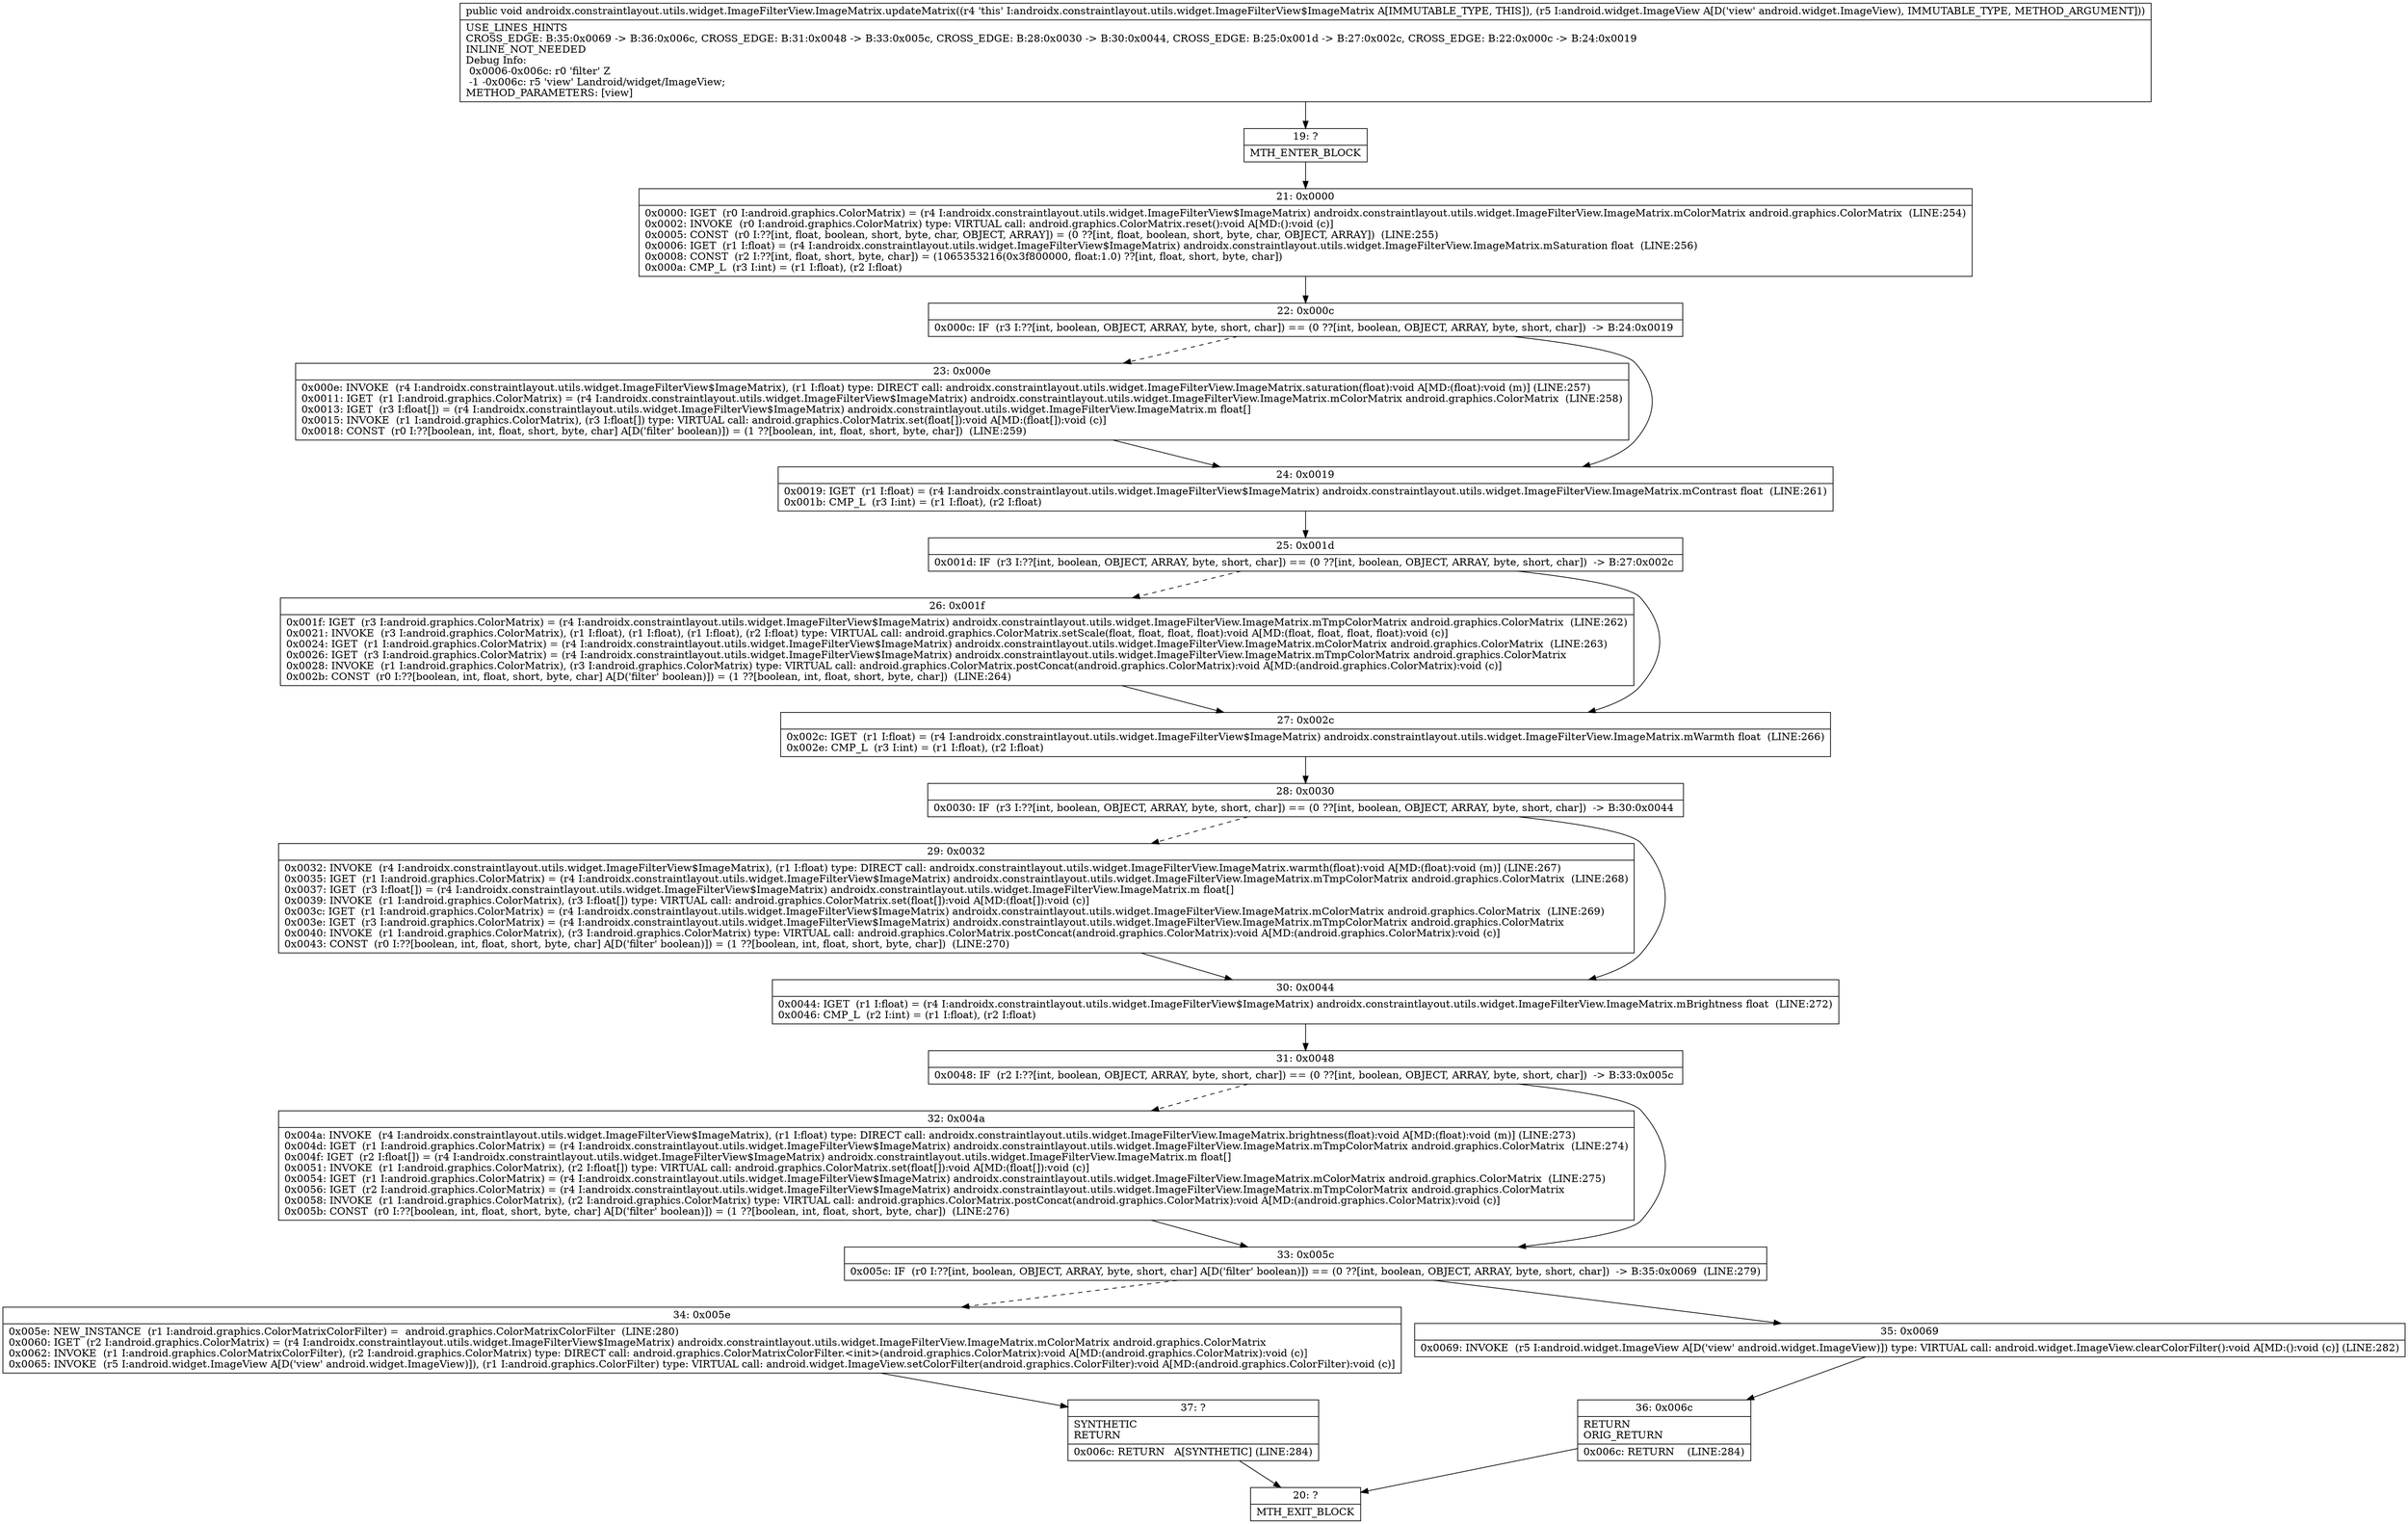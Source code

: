 digraph "CFG forandroidx.constraintlayout.utils.widget.ImageFilterView.ImageMatrix.updateMatrix(Landroid\/widget\/ImageView;)V" {
Node_19 [shape=record,label="{19\:\ ?|MTH_ENTER_BLOCK\l}"];
Node_21 [shape=record,label="{21\:\ 0x0000|0x0000: IGET  (r0 I:android.graphics.ColorMatrix) = (r4 I:androidx.constraintlayout.utils.widget.ImageFilterView$ImageMatrix) androidx.constraintlayout.utils.widget.ImageFilterView.ImageMatrix.mColorMatrix android.graphics.ColorMatrix  (LINE:254)\l0x0002: INVOKE  (r0 I:android.graphics.ColorMatrix) type: VIRTUAL call: android.graphics.ColorMatrix.reset():void A[MD:():void (c)]\l0x0005: CONST  (r0 I:??[int, float, boolean, short, byte, char, OBJECT, ARRAY]) = (0 ??[int, float, boolean, short, byte, char, OBJECT, ARRAY])  (LINE:255)\l0x0006: IGET  (r1 I:float) = (r4 I:androidx.constraintlayout.utils.widget.ImageFilterView$ImageMatrix) androidx.constraintlayout.utils.widget.ImageFilterView.ImageMatrix.mSaturation float  (LINE:256)\l0x0008: CONST  (r2 I:??[int, float, short, byte, char]) = (1065353216(0x3f800000, float:1.0) ??[int, float, short, byte, char]) \l0x000a: CMP_L  (r3 I:int) = (r1 I:float), (r2 I:float) \l}"];
Node_22 [shape=record,label="{22\:\ 0x000c|0x000c: IF  (r3 I:??[int, boolean, OBJECT, ARRAY, byte, short, char]) == (0 ??[int, boolean, OBJECT, ARRAY, byte, short, char])  \-\> B:24:0x0019 \l}"];
Node_23 [shape=record,label="{23\:\ 0x000e|0x000e: INVOKE  (r4 I:androidx.constraintlayout.utils.widget.ImageFilterView$ImageMatrix), (r1 I:float) type: DIRECT call: androidx.constraintlayout.utils.widget.ImageFilterView.ImageMatrix.saturation(float):void A[MD:(float):void (m)] (LINE:257)\l0x0011: IGET  (r1 I:android.graphics.ColorMatrix) = (r4 I:androidx.constraintlayout.utils.widget.ImageFilterView$ImageMatrix) androidx.constraintlayout.utils.widget.ImageFilterView.ImageMatrix.mColorMatrix android.graphics.ColorMatrix  (LINE:258)\l0x0013: IGET  (r3 I:float[]) = (r4 I:androidx.constraintlayout.utils.widget.ImageFilterView$ImageMatrix) androidx.constraintlayout.utils.widget.ImageFilterView.ImageMatrix.m float[] \l0x0015: INVOKE  (r1 I:android.graphics.ColorMatrix), (r3 I:float[]) type: VIRTUAL call: android.graphics.ColorMatrix.set(float[]):void A[MD:(float[]):void (c)]\l0x0018: CONST  (r0 I:??[boolean, int, float, short, byte, char] A[D('filter' boolean)]) = (1 ??[boolean, int, float, short, byte, char])  (LINE:259)\l}"];
Node_24 [shape=record,label="{24\:\ 0x0019|0x0019: IGET  (r1 I:float) = (r4 I:androidx.constraintlayout.utils.widget.ImageFilterView$ImageMatrix) androidx.constraintlayout.utils.widget.ImageFilterView.ImageMatrix.mContrast float  (LINE:261)\l0x001b: CMP_L  (r3 I:int) = (r1 I:float), (r2 I:float) \l}"];
Node_25 [shape=record,label="{25\:\ 0x001d|0x001d: IF  (r3 I:??[int, boolean, OBJECT, ARRAY, byte, short, char]) == (0 ??[int, boolean, OBJECT, ARRAY, byte, short, char])  \-\> B:27:0x002c \l}"];
Node_26 [shape=record,label="{26\:\ 0x001f|0x001f: IGET  (r3 I:android.graphics.ColorMatrix) = (r4 I:androidx.constraintlayout.utils.widget.ImageFilterView$ImageMatrix) androidx.constraintlayout.utils.widget.ImageFilterView.ImageMatrix.mTmpColorMatrix android.graphics.ColorMatrix  (LINE:262)\l0x0021: INVOKE  (r3 I:android.graphics.ColorMatrix), (r1 I:float), (r1 I:float), (r1 I:float), (r2 I:float) type: VIRTUAL call: android.graphics.ColorMatrix.setScale(float, float, float, float):void A[MD:(float, float, float, float):void (c)]\l0x0024: IGET  (r1 I:android.graphics.ColorMatrix) = (r4 I:androidx.constraintlayout.utils.widget.ImageFilterView$ImageMatrix) androidx.constraintlayout.utils.widget.ImageFilterView.ImageMatrix.mColorMatrix android.graphics.ColorMatrix  (LINE:263)\l0x0026: IGET  (r3 I:android.graphics.ColorMatrix) = (r4 I:androidx.constraintlayout.utils.widget.ImageFilterView$ImageMatrix) androidx.constraintlayout.utils.widget.ImageFilterView.ImageMatrix.mTmpColorMatrix android.graphics.ColorMatrix \l0x0028: INVOKE  (r1 I:android.graphics.ColorMatrix), (r3 I:android.graphics.ColorMatrix) type: VIRTUAL call: android.graphics.ColorMatrix.postConcat(android.graphics.ColorMatrix):void A[MD:(android.graphics.ColorMatrix):void (c)]\l0x002b: CONST  (r0 I:??[boolean, int, float, short, byte, char] A[D('filter' boolean)]) = (1 ??[boolean, int, float, short, byte, char])  (LINE:264)\l}"];
Node_27 [shape=record,label="{27\:\ 0x002c|0x002c: IGET  (r1 I:float) = (r4 I:androidx.constraintlayout.utils.widget.ImageFilterView$ImageMatrix) androidx.constraintlayout.utils.widget.ImageFilterView.ImageMatrix.mWarmth float  (LINE:266)\l0x002e: CMP_L  (r3 I:int) = (r1 I:float), (r2 I:float) \l}"];
Node_28 [shape=record,label="{28\:\ 0x0030|0x0030: IF  (r3 I:??[int, boolean, OBJECT, ARRAY, byte, short, char]) == (0 ??[int, boolean, OBJECT, ARRAY, byte, short, char])  \-\> B:30:0x0044 \l}"];
Node_29 [shape=record,label="{29\:\ 0x0032|0x0032: INVOKE  (r4 I:androidx.constraintlayout.utils.widget.ImageFilterView$ImageMatrix), (r1 I:float) type: DIRECT call: androidx.constraintlayout.utils.widget.ImageFilterView.ImageMatrix.warmth(float):void A[MD:(float):void (m)] (LINE:267)\l0x0035: IGET  (r1 I:android.graphics.ColorMatrix) = (r4 I:androidx.constraintlayout.utils.widget.ImageFilterView$ImageMatrix) androidx.constraintlayout.utils.widget.ImageFilterView.ImageMatrix.mTmpColorMatrix android.graphics.ColorMatrix  (LINE:268)\l0x0037: IGET  (r3 I:float[]) = (r4 I:androidx.constraintlayout.utils.widget.ImageFilterView$ImageMatrix) androidx.constraintlayout.utils.widget.ImageFilterView.ImageMatrix.m float[] \l0x0039: INVOKE  (r1 I:android.graphics.ColorMatrix), (r3 I:float[]) type: VIRTUAL call: android.graphics.ColorMatrix.set(float[]):void A[MD:(float[]):void (c)]\l0x003c: IGET  (r1 I:android.graphics.ColorMatrix) = (r4 I:androidx.constraintlayout.utils.widget.ImageFilterView$ImageMatrix) androidx.constraintlayout.utils.widget.ImageFilterView.ImageMatrix.mColorMatrix android.graphics.ColorMatrix  (LINE:269)\l0x003e: IGET  (r3 I:android.graphics.ColorMatrix) = (r4 I:androidx.constraintlayout.utils.widget.ImageFilterView$ImageMatrix) androidx.constraintlayout.utils.widget.ImageFilterView.ImageMatrix.mTmpColorMatrix android.graphics.ColorMatrix \l0x0040: INVOKE  (r1 I:android.graphics.ColorMatrix), (r3 I:android.graphics.ColorMatrix) type: VIRTUAL call: android.graphics.ColorMatrix.postConcat(android.graphics.ColorMatrix):void A[MD:(android.graphics.ColorMatrix):void (c)]\l0x0043: CONST  (r0 I:??[boolean, int, float, short, byte, char] A[D('filter' boolean)]) = (1 ??[boolean, int, float, short, byte, char])  (LINE:270)\l}"];
Node_30 [shape=record,label="{30\:\ 0x0044|0x0044: IGET  (r1 I:float) = (r4 I:androidx.constraintlayout.utils.widget.ImageFilterView$ImageMatrix) androidx.constraintlayout.utils.widget.ImageFilterView.ImageMatrix.mBrightness float  (LINE:272)\l0x0046: CMP_L  (r2 I:int) = (r1 I:float), (r2 I:float) \l}"];
Node_31 [shape=record,label="{31\:\ 0x0048|0x0048: IF  (r2 I:??[int, boolean, OBJECT, ARRAY, byte, short, char]) == (0 ??[int, boolean, OBJECT, ARRAY, byte, short, char])  \-\> B:33:0x005c \l}"];
Node_32 [shape=record,label="{32\:\ 0x004a|0x004a: INVOKE  (r4 I:androidx.constraintlayout.utils.widget.ImageFilterView$ImageMatrix), (r1 I:float) type: DIRECT call: androidx.constraintlayout.utils.widget.ImageFilterView.ImageMatrix.brightness(float):void A[MD:(float):void (m)] (LINE:273)\l0x004d: IGET  (r1 I:android.graphics.ColorMatrix) = (r4 I:androidx.constraintlayout.utils.widget.ImageFilterView$ImageMatrix) androidx.constraintlayout.utils.widget.ImageFilterView.ImageMatrix.mTmpColorMatrix android.graphics.ColorMatrix  (LINE:274)\l0x004f: IGET  (r2 I:float[]) = (r4 I:androidx.constraintlayout.utils.widget.ImageFilterView$ImageMatrix) androidx.constraintlayout.utils.widget.ImageFilterView.ImageMatrix.m float[] \l0x0051: INVOKE  (r1 I:android.graphics.ColorMatrix), (r2 I:float[]) type: VIRTUAL call: android.graphics.ColorMatrix.set(float[]):void A[MD:(float[]):void (c)]\l0x0054: IGET  (r1 I:android.graphics.ColorMatrix) = (r4 I:androidx.constraintlayout.utils.widget.ImageFilterView$ImageMatrix) androidx.constraintlayout.utils.widget.ImageFilterView.ImageMatrix.mColorMatrix android.graphics.ColorMatrix  (LINE:275)\l0x0056: IGET  (r2 I:android.graphics.ColorMatrix) = (r4 I:androidx.constraintlayout.utils.widget.ImageFilterView$ImageMatrix) androidx.constraintlayout.utils.widget.ImageFilterView.ImageMatrix.mTmpColorMatrix android.graphics.ColorMatrix \l0x0058: INVOKE  (r1 I:android.graphics.ColorMatrix), (r2 I:android.graphics.ColorMatrix) type: VIRTUAL call: android.graphics.ColorMatrix.postConcat(android.graphics.ColorMatrix):void A[MD:(android.graphics.ColorMatrix):void (c)]\l0x005b: CONST  (r0 I:??[boolean, int, float, short, byte, char] A[D('filter' boolean)]) = (1 ??[boolean, int, float, short, byte, char])  (LINE:276)\l}"];
Node_33 [shape=record,label="{33\:\ 0x005c|0x005c: IF  (r0 I:??[int, boolean, OBJECT, ARRAY, byte, short, char] A[D('filter' boolean)]) == (0 ??[int, boolean, OBJECT, ARRAY, byte, short, char])  \-\> B:35:0x0069  (LINE:279)\l}"];
Node_34 [shape=record,label="{34\:\ 0x005e|0x005e: NEW_INSTANCE  (r1 I:android.graphics.ColorMatrixColorFilter) =  android.graphics.ColorMatrixColorFilter  (LINE:280)\l0x0060: IGET  (r2 I:android.graphics.ColorMatrix) = (r4 I:androidx.constraintlayout.utils.widget.ImageFilterView$ImageMatrix) androidx.constraintlayout.utils.widget.ImageFilterView.ImageMatrix.mColorMatrix android.graphics.ColorMatrix \l0x0062: INVOKE  (r1 I:android.graphics.ColorMatrixColorFilter), (r2 I:android.graphics.ColorMatrix) type: DIRECT call: android.graphics.ColorMatrixColorFilter.\<init\>(android.graphics.ColorMatrix):void A[MD:(android.graphics.ColorMatrix):void (c)]\l0x0065: INVOKE  (r5 I:android.widget.ImageView A[D('view' android.widget.ImageView)]), (r1 I:android.graphics.ColorFilter) type: VIRTUAL call: android.widget.ImageView.setColorFilter(android.graphics.ColorFilter):void A[MD:(android.graphics.ColorFilter):void (c)]\l}"];
Node_37 [shape=record,label="{37\:\ ?|SYNTHETIC\lRETURN\l|0x006c: RETURN   A[SYNTHETIC] (LINE:284)\l}"];
Node_20 [shape=record,label="{20\:\ ?|MTH_EXIT_BLOCK\l}"];
Node_35 [shape=record,label="{35\:\ 0x0069|0x0069: INVOKE  (r5 I:android.widget.ImageView A[D('view' android.widget.ImageView)]) type: VIRTUAL call: android.widget.ImageView.clearColorFilter():void A[MD:():void (c)] (LINE:282)\l}"];
Node_36 [shape=record,label="{36\:\ 0x006c|RETURN\lORIG_RETURN\l|0x006c: RETURN    (LINE:284)\l}"];
MethodNode[shape=record,label="{public void androidx.constraintlayout.utils.widget.ImageFilterView.ImageMatrix.updateMatrix((r4 'this' I:androidx.constraintlayout.utils.widget.ImageFilterView$ImageMatrix A[IMMUTABLE_TYPE, THIS]), (r5 I:android.widget.ImageView A[D('view' android.widget.ImageView), IMMUTABLE_TYPE, METHOD_ARGUMENT]))  | USE_LINES_HINTS\lCROSS_EDGE: B:35:0x0069 \-\> B:36:0x006c, CROSS_EDGE: B:31:0x0048 \-\> B:33:0x005c, CROSS_EDGE: B:28:0x0030 \-\> B:30:0x0044, CROSS_EDGE: B:25:0x001d \-\> B:27:0x002c, CROSS_EDGE: B:22:0x000c \-\> B:24:0x0019\lINLINE_NOT_NEEDED\lDebug Info:\l  0x0006\-0x006c: r0 'filter' Z\l  \-1 \-0x006c: r5 'view' Landroid\/widget\/ImageView;\lMETHOD_PARAMETERS: [view]\l}"];
MethodNode -> Node_19;Node_19 -> Node_21;
Node_21 -> Node_22;
Node_22 -> Node_23[style=dashed];
Node_22 -> Node_24;
Node_23 -> Node_24;
Node_24 -> Node_25;
Node_25 -> Node_26[style=dashed];
Node_25 -> Node_27;
Node_26 -> Node_27;
Node_27 -> Node_28;
Node_28 -> Node_29[style=dashed];
Node_28 -> Node_30;
Node_29 -> Node_30;
Node_30 -> Node_31;
Node_31 -> Node_32[style=dashed];
Node_31 -> Node_33;
Node_32 -> Node_33;
Node_33 -> Node_34[style=dashed];
Node_33 -> Node_35;
Node_34 -> Node_37;
Node_37 -> Node_20;
Node_35 -> Node_36;
Node_36 -> Node_20;
}

